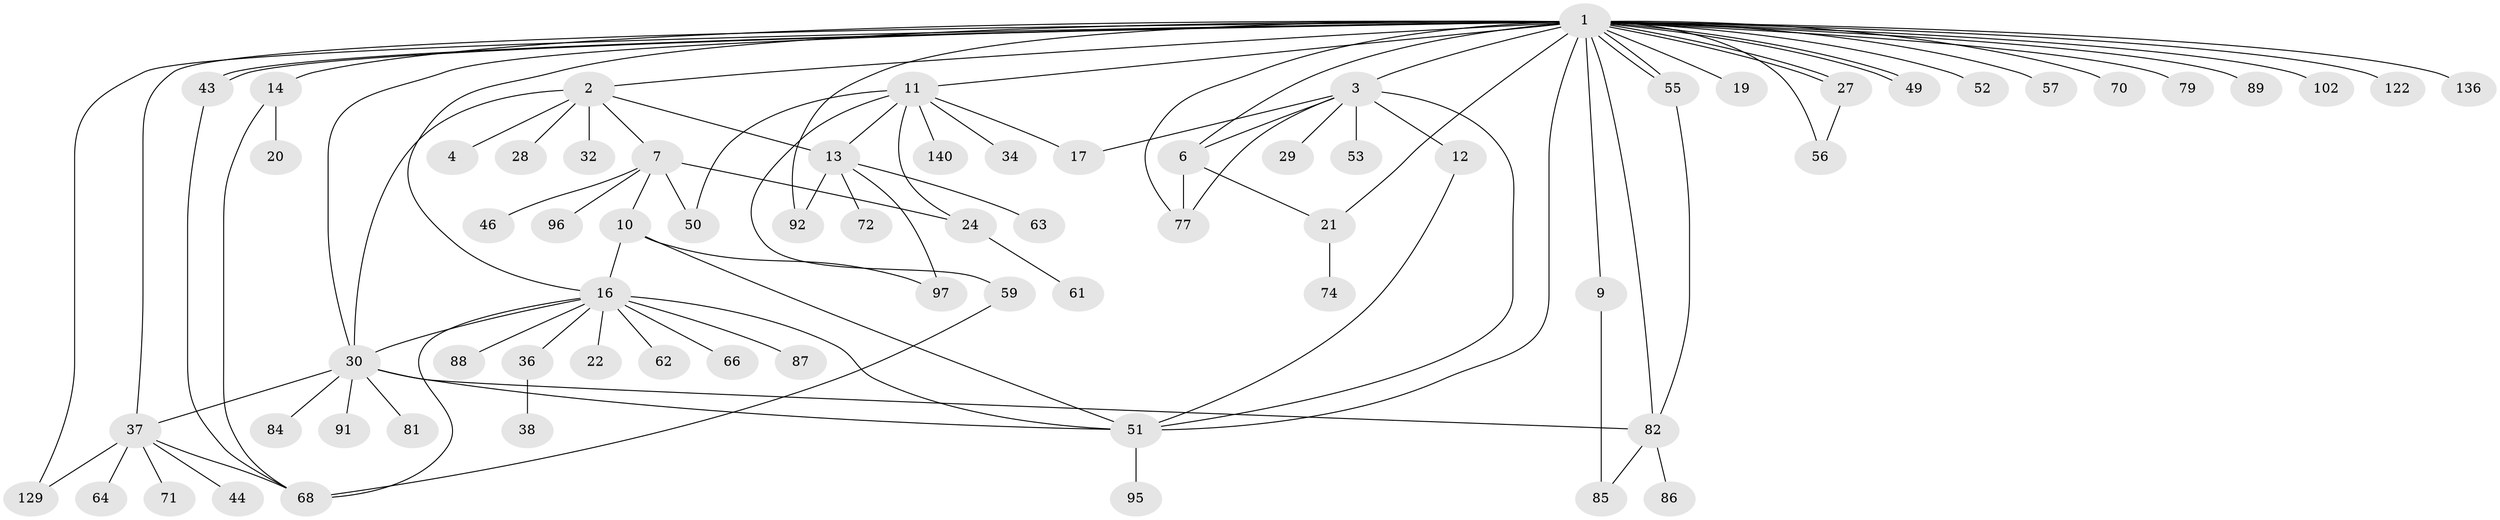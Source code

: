 // original degree distribution, {35: 0.007142857142857143, 7: 0.014285714285714285, 4: 0.07857142857142857, 1: 0.5, 9: 0.02142857142857143, 5: 0.03571428571428571, 3: 0.1, 6: 0.03571428571428571, 2: 0.2, 11: 0.007142857142857143}
// Generated by graph-tools (version 1.1) at 2025/14/03/09/25 04:14:37]
// undirected, 70 vertices, 101 edges
graph export_dot {
graph [start="1"]
  node [color=gray90,style=filled];
  1;
  2;
  3 [super="+15+5+75"];
  4;
  6 [super="+115+40+35"];
  7 [super="+8+105+31"];
  9 [super="+48"];
  10 [super="+110"];
  11 [super="+60"];
  12 [super="+120"];
  13 [super="+67+117"];
  14;
  16 [super="+18+100+41"];
  17 [super="+33"];
  19;
  20;
  21 [super="+103"];
  22;
  24 [super="+116"];
  27 [super="+106+133"];
  28;
  29 [super="+39+73"];
  30 [super="+118+76+47"];
  32 [super="+124"];
  34;
  36;
  37 [super="+42+65"];
  38;
  43 [super="+83"];
  44;
  46;
  49 [super="+134+94"];
  50 [super="+131"];
  51 [super="+54+69+93+101"];
  52;
  53;
  55;
  56 [super="+138"];
  57 [super="+108"];
  59;
  61;
  62;
  63;
  64;
  66;
  68 [super="+111"];
  70;
  71;
  72 [super="+139"];
  74;
  77;
  79;
  81;
  82;
  84;
  85;
  86 [super="+126"];
  87;
  88 [super="+137+99"];
  89;
  91;
  92;
  95;
  96;
  97;
  102;
  122;
  129;
  136;
  140;
  1 -- 2;
  1 -- 3;
  1 -- 6;
  1 -- 9;
  1 -- 11;
  1 -- 14;
  1 -- 16;
  1 -- 19;
  1 -- 21;
  1 -- 27;
  1 -- 27;
  1 -- 37;
  1 -- 43 [weight=2];
  1 -- 43;
  1 -- 49;
  1 -- 49;
  1 -- 51 [weight=2];
  1 -- 52;
  1 -- 55;
  1 -- 55;
  1 -- 57;
  1 -- 70;
  1 -- 77;
  1 -- 79;
  1 -- 82;
  1 -- 89;
  1 -- 92;
  1 -- 102;
  1 -- 122;
  1 -- 129;
  1 -- 136;
  1 -- 30;
  1 -- 56;
  2 -- 4;
  2 -- 7;
  2 -- 28;
  2 -- 32;
  2 -- 13;
  2 -- 30;
  3 -- 12 [weight=2];
  3 -- 77;
  3 -- 17;
  3 -- 53;
  3 -- 29;
  3 -- 6;
  3 -- 51;
  6 -- 77;
  6 -- 21;
  7 -- 96;
  7 -- 24;
  7 -- 10;
  7 -- 46;
  7 -- 50;
  9 -- 85;
  10 -- 51 [weight=2];
  10 -- 97;
  10 -- 16;
  11 -- 13;
  11 -- 17;
  11 -- 34;
  11 -- 50;
  11 -- 59;
  11 -- 140;
  11 -- 24;
  12 -- 51;
  13 -- 63;
  13 -- 97;
  13 -- 72;
  13 -- 92;
  14 -- 20;
  14 -- 68;
  16 -- 62 [weight=2];
  16 -- 66;
  16 -- 36;
  16 -- 68;
  16 -- 51;
  16 -- 22;
  16 -- 87;
  16 -- 88;
  16 -- 30;
  21 -- 74;
  24 -- 61;
  27 -- 56;
  30 -- 82;
  30 -- 51;
  30 -- 81;
  30 -- 84;
  30 -- 91;
  30 -- 37;
  36 -- 38;
  37 -- 64;
  37 -- 129;
  37 -- 71;
  37 -- 44;
  37 -- 68;
  43 -- 68;
  51 -- 95;
  55 -- 82;
  59 -- 68;
  82 -- 85;
  82 -- 86;
}
